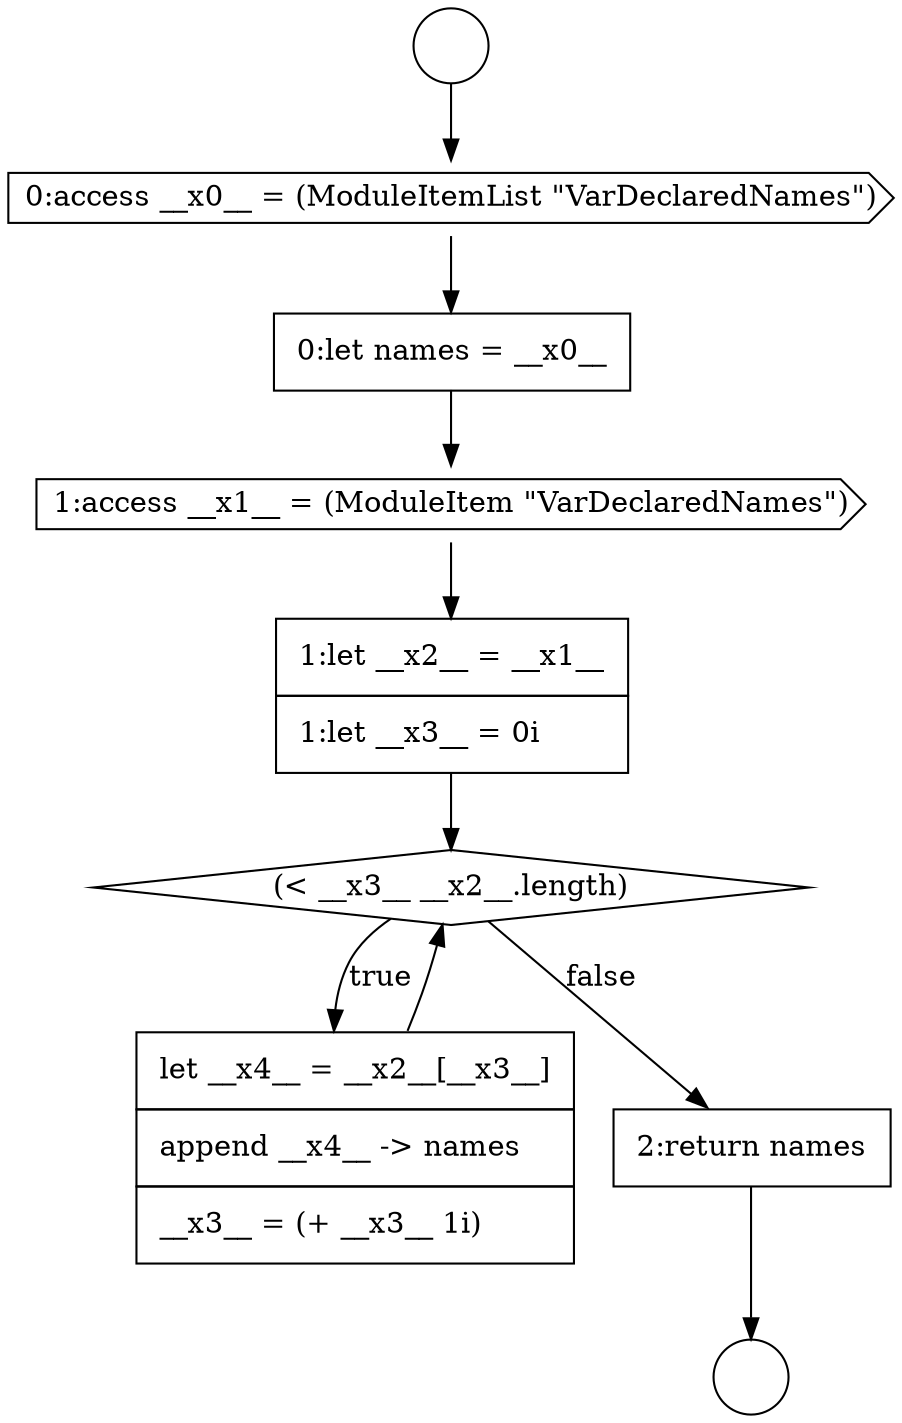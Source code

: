 digraph {
  node10876 [shape=none, margin=0, label=<<font color="black">
    <table border="0" cellborder="1" cellspacing="0" cellpadding="10">
      <tr><td align="left">2:return names</td></tr>
    </table>
  </font>> color="black" fillcolor="white" style=filled]
  node10869 [shape=circle label=" " color="black" fillcolor="white" style=filled]
  node10871 [shape=none, margin=0, label=<<font color="black">
    <table border="0" cellborder="1" cellspacing="0" cellpadding="10">
      <tr><td align="left">0:let names = __x0__</td></tr>
    </table>
  </font>> color="black" fillcolor="white" style=filled]
  node10875 [shape=none, margin=0, label=<<font color="black">
    <table border="0" cellborder="1" cellspacing="0" cellpadding="10">
      <tr><td align="left">let __x4__ = __x2__[__x3__]</td></tr>
      <tr><td align="left">append __x4__ -&gt; names</td></tr>
      <tr><td align="left">__x3__ = (+ __x3__ 1i)</td></tr>
    </table>
  </font>> color="black" fillcolor="white" style=filled]
  node10872 [shape=cds, label=<<font color="black">1:access __x1__ = (ModuleItem &quot;VarDeclaredNames&quot;)</font>> color="black" fillcolor="white" style=filled]
  node10874 [shape=diamond, label=<<font color="black">(&lt; __x3__ __x2__.length)</font>> color="black" fillcolor="white" style=filled]
  node10873 [shape=none, margin=0, label=<<font color="black">
    <table border="0" cellborder="1" cellspacing="0" cellpadding="10">
      <tr><td align="left">1:let __x2__ = __x1__</td></tr>
      <tr><td align="left">1:let __x3__ = 0i</td></tr>
    </table>
  </font>> color="black" fillcolor="white" style=filled]
  node10870 [shape=cds, label=<<font color="black">0:access __x0__ = (ModuleItemList &quot;VarDeclaredNames&quot;)</font>> color="black" fillcolor="white" style=filled]
  node10868 [shape=circle label=" " color="black" fillcolor="white" style=filled]
  node10873 -> node10874 [ color="black"]
  node10868 -> node10870 [ color="black"]
  node10875 -> node10874 [ color="black"]
  node10872 -> node10873 [ color="black"]
  node10870 -> node10871 [ color="black"]
  node10871 -> node10872 [ color="black"]
  node10876 -> node10869 [ color="black"]
  node10874 -> node10875 [label=<<font color="black">true</font>> color="black"]
  node10874 -> node10876 [label=<<font color="black">false</font>> color="black"]
}
